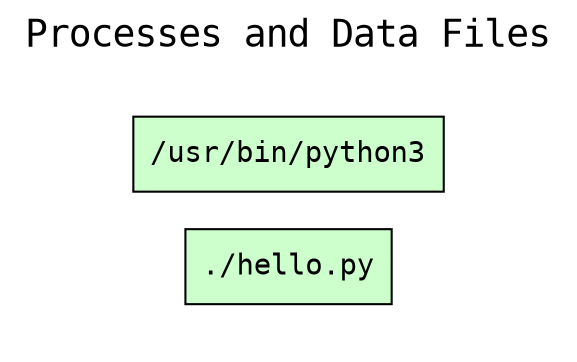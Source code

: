 
digraph cpr_run {
rankdir=LR
fontname=Courier; fontsize=18; labelloc=t
label="Processes and Data Files"
subgraph cluster_inputs { label=""; color=white; penwidth=0
subgraph cluster_inputs_inner { label=""; color=white
node[shape=box style="filled" fillcolor="#CCFFCC" peripheries=1 fontname=Courier]
"exe:e3" [label="/usr/bin/python3"]
"exe:e2" [label="./hello.py"]
node[shape=box style="rounded,filled" fillcolor="#FFFFCC" peripheries=1 fontname=Helvetica]
}}
}

